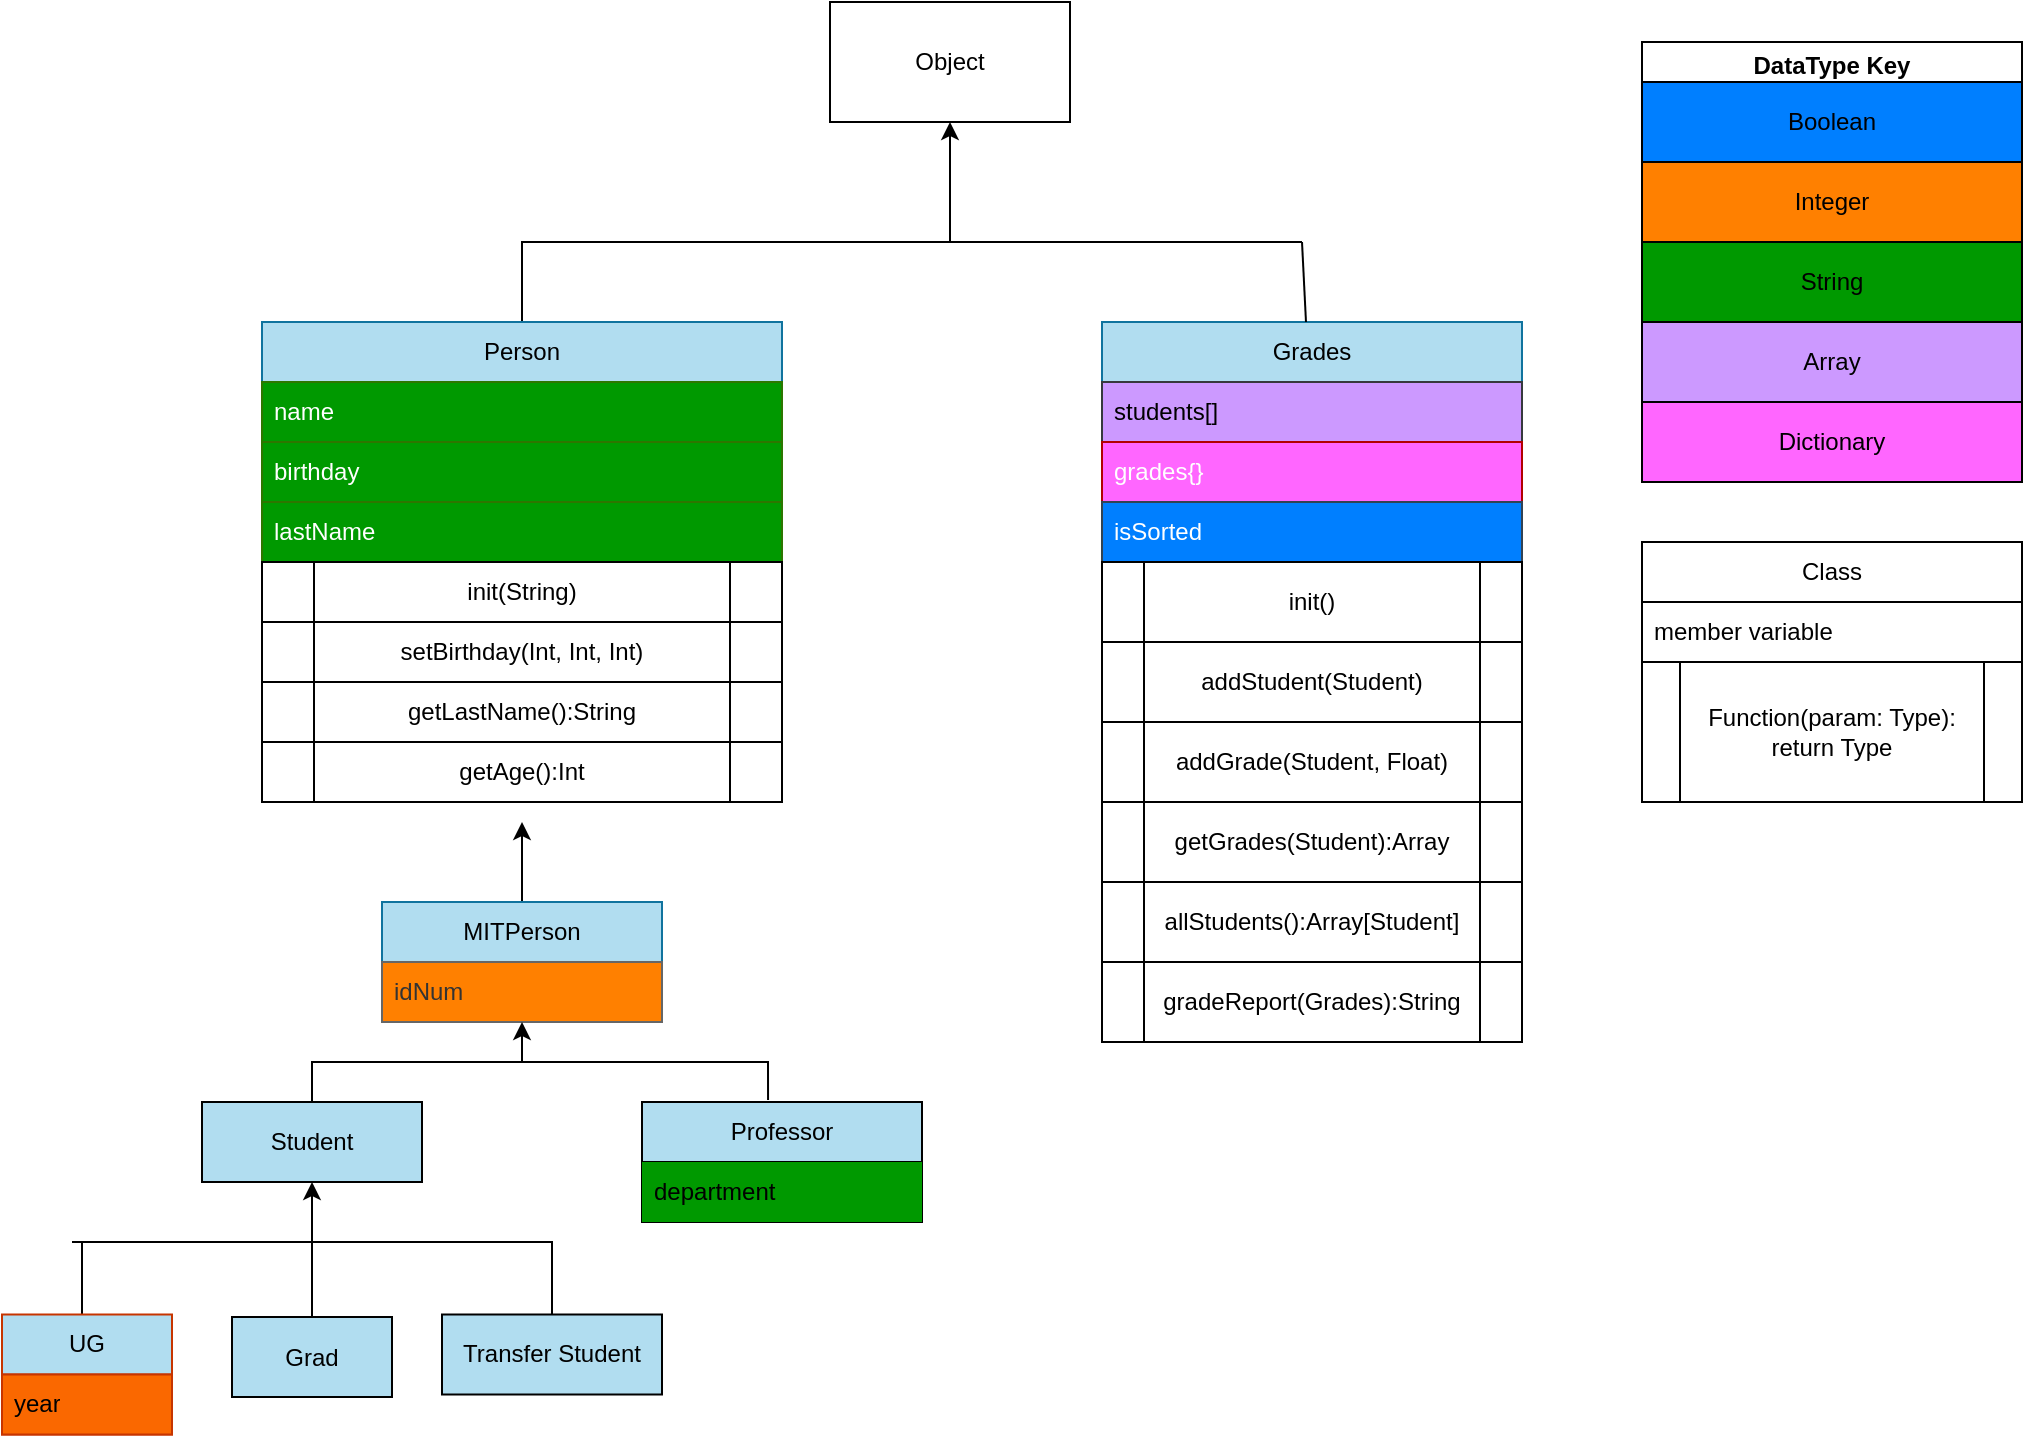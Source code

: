 <mxfile version="22.0.8" type="github">
  <diagram id="C5RBs43oDa-KdzZeNtuy" name="Page-1">
    <mxGraphModel dx="1727" dy="1802" grid="1" gridSize="10" guides="1" tooltips="1" connect="1" arrows="1" fold="1" page="1" pageScale="1" pageWidth="827" pageHeight="1169" math="0" shadow="0">
      <root>
        <mxCell id="WIyWlLk6GJQsqaUBKTNV-0" />
        <mxCell id="WIyWlLk6GJQsqaUBKTNV-1" parent="WIyWlLk6GJQsqaUBKTNV-0" />
        <mxCell id="EsNTAb_kacQ6BRdC6cRW-4" value="Object" style="rounded=0;whiteSpace=wrap;html=1;" vertex="1" parent="WIyWlLk6GJQsqaUBKTNV-1">
          <mxGeometry x="344" y="-40" width="120" height="60" as="geometry" />
        </mxCell>
        <mxCell id="EsNTAb_kacQ6BRdC6cRW-16" style="edgeStyle=orthogonalEdgeStyle;rounded=0;orthogonalLoop=1;jettySize=auto;html=1;exitX=0.5;exitY=0;exitDx=0;exitDy=0;entryX=0.5;entryY=1;entryDx=0;entryDy=0;" edge="1" parent="WIyWlLk6GJQsqaUBKTNV-1" source="EsNTAb_kacQ6BRdC6cRW-6" target="EsNTAb_kacQ6BRdC6cRW-4">
          <mxGeometry relative="1" as="geometry">
            <mxPoint x="300" y="50" as="targetPoint" />
            <Array as="points">
              <mxPoint x="190" y="80" />
              <mxPoint x="404" y="80" />
            </Array>
          </mxGeometry>
        </mxCell>
        <mxCell id="EsNTAb_kacQ6BRdC6cRW-6" value="Person" style="swimlane;fontStyle=0;childLayout=stackLayout;horizontal=1;startSize=30;horizontalStack=0;resizeParent=1;resizeParentMax=0;resizeLast=0;collapsible=1;marginBottom=0;whiteSpace=wrap;html=1;fillColor=#B1DDF0;strokeColor=#10739e;" vertex="1" parent="WIyWlLk6GJQsqaUBKTNV-1">
          <mxGeometry x="60" y="120" width="260" height="120" as="geometry">
            <mxRectangle x="120" y="120" width="60" height="30" as="alternateBounds" />
          </mxGeometry>
        </mxCell>
        <mxCell id="EsNTAb_kacQ6BRdC6cRW-8" value="name" style="text;strokeColor=#2D7600;fillColor=#009900;align=left;verticalAlign=middle;spacingLeft=4;spacingRight=4;overflow=hidden;points=[[0,0.5],[1,0.5]];portConstraint=eastwest;rotatable=0;whiteSpace=wrap;html=1;fontColor=#ffffff;" vertex="1" parent="EsNTAb_kacQ6BRdC6cRW-6">
          <mxGeometry y="30" width="260" height="30" as="geometry" />
        </mxCell>
        <mxCell id="EsNTAb_kacQ6BRdC6cRW-9" value="&lt;div&gt;birthday&lt;/div&gt;" style="text;strokeColor=#2D7600;fillColor=#009900;align=left;verticalAlign=middle;spacingLeft=4;spacingRight=4;overflow=hidden;points=[[0,0.5],[1,0.5]];portConstraint=eastwest;rotatable=0;whiteSpace=wrap;html=1;fontColor=#ffffff;" vertex="1" parent="EsNTAb_kacQ6BRdC6cRW-6">
          <mxGeometry y="60" width="260" height="30" as="geometry" />
        </mxCell>
        <mxCell id="EsNTAb_kacQ6BRdC6cRW-22" value="lastName" style="text;strokeColor=#2D7600;fillColor=#009900;align=left;verticalAlign=middle;spacingLeft=4;spacingRight=4;overflow=hidden;points=[[0,0.5],[1,0.5]];portConstraint=eastwest;rotatable=0;whiteSpace=wrap;html=1;fontColor=#ffffff;" vertex="1" parent="EsNTAb_kacQ6BRdC6cRW-6">
          <mxGeometry y="90" width="260" height="30" as="geometry" />
        </mxCell>
        <mxCell id="EsNTAb_kacQ6BRdC6cRW-10" value="&lt;div&gt;Grades&lt;/div&gt;" style="swimlane;fontStyle=0;childLayout=stackLayout;horizontal=1;startSize=30;horizontalStack=0;resizeParent=1;resizeParentMax=0;resizeLast=0;collapsible=1;marginBottom=0;whiteSpace=wrap;html=1;fillColor=#b1ddf0;strokeColor=#10739e;" vertex="1" parent="WIyWlLk6GJQsqaUBKTNV-1">
          <mxGeometry x="480" y="120" width="210" height="120" as="geometry" />
        </mxCell>
        <mxCell id="EsNTAb_kacQ6BRdC6cRW-11" value="students[]" style="text;strokeColor=#36393d;fillColor=#CC99FF;align=left;verticalAlign=middle;spacingLeft=4;spacingRight=4;overflow=hidden;points=[[0,0.5],[1,0.5]];portConstraint=eastwest;rotatable=0;whiteSpace=wrap;html=1;" vertex="1" parent="EsNTAb_kacQ6BRdC6cRW-10">
          <mxGeometry y="30" width="210" height="30" as="geometry" />
        </mxCell>
        <mxCell id="EsNTAb_kacQ6BRdC6cRW-12" value="grades{}" style="text;strokeColor=#B20000;fillColor=#FF66FF;align=left;verticalAlign=middle;spacingLeft=4;spacingRight=4;overflow=hidden;points=[[0,0.5],[1,0.5]];portConstraint=eastwest;rotatable=0;whiteSpace=wrap;html=1;fontColor=#ffffff;" vertex="1" parent="EsNTAb_kacQ6BRdC6cRW-10">
          <mxGeometry y="60" width="210" height="30" as="geometry" />
        </mxCell>
        <mxCell id="EsNTAb_kacQ6BRdC6cRW-13" value="isSorted" style="text;strokeColor=#314354;fillColor=#007FFF;align=left;verticalAlign=middle;spacingLeft=4;spacingRight=4;overflow=hidden;points=[[0,0.5],[1,0.5]];portConstraint=eastwest;rotatable=0;whiteSpace=wrap;html=1;fontColor=#ffffff;" vertex="1" parent="EsNTAb_kacQ6BRdC6cRW-10">
          <mxGeometry y="90" width="210" height="30" as="geometry" />
        </mxCell>
        <mxCell id="EsNTAb_kacQ6BRdC6cRW-28" style="edgeStyle=orthogonalEdgeStyle;rounded=0;orthogonalLoop=1;jettySize=auto;html=1;" edge="1" parent="WIyWlLk6GJQsqaUBKTNV-1" source="EsNTAb_kacQ6BRdC6cRW-24">
          <mxGeometry relative="1" as="geometry">
            <mxPoint x="190" y="370" as="targetPoint" />
          </mxGeometry>
        </mxCell>
        <mxCell id="EsNTAb_kacQ6BRdC6cRW-24" value="MITPerson" style="swimlane;fontStyle=0;childLayout=stackLayout;horizontal=1;startSize=30;horizontalStack=0;resizeParent=1;resizeParentMax=0;resizeLast=0;collapsible=1;marginBottom=0;whiteSpace=wrap;html=1;fillColor=#b1ddf0;strokeColor=#10739e;" vertex="1" parent="WIyWlLk6GJQsqaUBKTNV-1">
          <mxGeometry x="120" y="410" width="140" height="60" as="geometry" />
        </mxCell>
        <mxCell id="EsNTAb_kacQ6BRdC6cRW-25" value="idNum" style="text;strokeColor=#666666;fillColor=#FF8000;align=left;verticalAlign=middle;spacingLeft=4;spacingRight=4;overflow=hidden;points=[[0,0.5],[1,0.5]];portConstraint=eastwest;rotatable=0;whiteSpace=wrap;html=1;fontColor=#333333;" vertex="1" parent="EsNTAb_kacQ6BRdC6cRW-24">
          <mxGeometry y="30" width="140" height="30" as="geometry" />
        </mxCell>
        <mxCell id="EsNTAb_kacQ6BRdC6cRW-29" value="DataType Key" style="swimlane;whiteSpace=wrap;html=1;startSize=23;" vertex="1" parent="WIyWlLk6GJQsqaUBKTNV-1">
          <mxGeometry x="750" y="-20" width="190" height="220" as="geometry" />
        </mxCell>
        <mxCell id="EsNTAb_kacQ6BRdC6cRW-32" value="&lt;div&gt;Integer&lt;/div&gt;" style="rounded=0;whiteSpace=wrap;html=1;gradientColor=none;fillColor=#FF8000;" vertex="1" parent="EsNTAb_kacQ6BRdC6cRW-29">
          <mxGeometry y="60" width="190" height="40" as="geometry" />
        </mxCell>
        <mxCell id="EsNTAb_kacQ6BRdC6cRW-35" value="String" style="rounded=0;whiteSpace=wrap;html=1;gradientColor=none;fillColor=#009900;" vertex="1" parent="EsNTAb_kacQ6BRdC6cRW-29">
          <mxGeometry y="100" width="190" height="40" as="geometry" />
        </mxCell>
        <mxCell id="EsNTAb_kacQ6BRdC6cRW-37" value="&lt;div&gt;Array&lt;/div&gt;" style="rounded=0;whiteSpace=wrap;html=1;gradientColor=none;fillColor=#CC99FF;" vertex="1" parent="EsNTAb_kacQ6BRdC6cRW-29">
          <mxGeometry y="140" width="190" height="40" as="geometry" />
        </mxCell>
        <mxCell id="EsNTAb_kacQ6BRdC6cRW-39" value="&lt;div&gt;Boolean&lt;/div&gt;" style="rounded=0;whiteSpace=wrap;html=1;gradientColor=none;fillColor=#007FFF;" vertex="1" parent="EsNTAb_kacQ6BRdC6cRW-29">
          <mxGeometry y="20" width="190" height="40" as="geometry" />
        </mxCell>
        <mxCell id="EsNTAb_kacQ6BRdC6cRW-38" value="Dictionary" style="rounded=0;whiteSpace=wrap;html=1;gradientColor=none;fillColor=#FF66FF;" vertex="1" parent="EsNTAb_kacQ6BRdC6cRW-29">
          <mxGeometry y="180" width="190" height="40" as="geometry" />
        </mxCell>
        <mxCell id="EsNTAb_kacQ6BRdC6cRW-59" value="" style="edgeStyle=orthogonalEdgeStyle;rounded=0;orthogonalLoop=1;jettySize=auto;html=1;" edge="1" parent="WIyWlLk6GJQsqaUBKTNV-1" source="EsNTAb_kacQ6BRdC6cRW-46" target="EsNTAb_kacQ6BRdC6cRW-25">
          <mxGeometry relative="1" as="geometry">
            <Array as="points">
              <mxPoint x="85" y="490" />
              <mxPoint x="190" y="490" />
            </Array>
          </mxGeometry>
        </mxCell>
        <mxCell id="EsNTAb_kacQ6BRdC6cRW-46" value="Student" style="rounded=0;whiteSpace=wrap;html=1;fillColor=#B1DDF0;" vertex="1" parent="WIyWlLk6GJQsqaUBKTNV-1">
          <mxGeometry x="30" y="510" width="110" height="40" as="geometry" />
        </mxCell>
        <mxCell id="EsNTAb_kacQ6BRdC6cRW-48" value="Grad" style="rounded=0;whiteSpace=wrap;html=1;fillColor=#B1DDF0;" vertex="1" parent="WIyWlLk6GJQsqaUBKTNV-1">
          <mxGeometry x="45" y="617.5" width="80" height="40" as="geometry" />
        </mxCell>
        <mxCell id="EsNTAb_kacQ6BRdC6cRW-62" value="" style="edgeStyle=orthogonalEdgeStyle;rounded=0;orthogonalLoop=1;jettySize=auto;html=1;entryX=0.5;entryY=1;entryDx=0;entryDy=0;" edge="1" parent="WIyWlLk6GJQsqaUBKTNV-1" source="EsNTAb_kacQ6BRdC6cRW-49" target="EsNTAb_kacQ6BRdC6cRW-46">
          <mxGeometry relative="1" as="geometry">
            <mxPoint x="85" y="560" as="targetPoint" />
            <Array as="points">
              <mxPoint x="205" y="580" />
              <mxPoint x="85" y="580" />
            </Array>
          </mxGeometry>
        </mxCell>
        <mxCell id="EsNTAb_kacQ6BRdC6cRW-49" value="Transfer Student" style="rounded=0;whiteSpace=wrap;html=1;fillColor=#B1DDF0;" vertex="1" parent="WIyWlLk6GJQsqaUBKTNV-1">
          <mxGeometry x="150" y="616.25" width="110" height="40" as="geometry" />
        </mxCell>
        <mxCell id="EsNTAb_kacQ6BRdC6cRW-50" value="" style="endArrow=none;html=1;rounded=0;" edge="1" parent="WIyWlLk6GJQsqaUBKTNV-1">
          <mxGeometry width="50" height="50" relative="1" as="geometry">
            <mxPoint x="-35" y="580" as="sourcePoint" />
            <mxPoint x="205" y="580" as="targetPoint" />
            <Array as="points">
              <mxPoint x="90" y="580" />
            </Array>
          </mxGeometry>
        </mxCell>
        <mxCell id="EsNTAb_kacQ6BRdC6cRW-54" value="" style="endArrow=none;html=1;rounded=0;exitX=0.5;exitY=0;exitDx=0;exitDy=0;" edge="1" parent="WIyWlLk6GJQsqaUBKTNV-1">
          <mxGeometry width="50" height="50" relative="1" as="geometry">
            <mxPoint x="-25" y="618.75" as="sourcePoint" />
            <mxPoint x="-30" y="580" as="targetPoint" />
            <Array as="points">
              <mxPoint x="-30" y="620" />
            </Array>
          </mxGeometry>
        </mxCell>
        <mxCell id="EsNTAb_kacQ6BRdC6cRW-67" value="" style="endArrow=none;html=1;rounded=0;exitX=0.5;exitY=0;exitDx=0;exitDy=0;" edge="1" parent="WIyWlLk6GJQsqaUBKTNV-1" source="EsNTAb_kacQ6BRdC6cRW-48">
          <mxGeometry width="50" height="50" relative="1" as="geometry">
            <mxPoint x="220" y="500" as="sourcePoint" />
            <mxPoint x="85" y="580" as="targetPoint" />
          </mxGeometry>
        </mxCell>
        <mxCell id="EsNTAb_kacQ6BRdC6cRW-69" value="" style="endArrow=none;html=1;rounded=0;entryX=0.573;entryY=-0.025;entryDx=0;entryDy=0;entryPerimeter=0;" edge="1" parent="WIyWlLk6GJQsqaUBKTNV-1">
          <mxGeometry width="50" height="50" relative="1" as="geometry">
            <mxPoint x="190" y="490" as="sourcePoint" />
            <mxPoint x="313.03" y="509" as="targetPoint" />
            <Array as="points">
              <mxPoint x="313" y="490" />
            </Array>
          </mxGeometry>
        </mxCell>
        <mxCell id="EsNTAb_kacQ6BRdC6cRW-70" value="Professor" style="swimlane;fontStyle=0;childLayout=stackLayout;horizontal=1;startSize=30;horizontalStack=0;resizeParent=1;resizeParentMax=0;resizeLast=0;collapsible=1;marginBottom=0;whiteSpace=wrap;html=1;fillColor=#B1DDF0;" vertex="1" parent="WIyWlLk6GJQsqaUBKTNV-1">
          <mxGeometry x="250" y="510" width="140" height="60" as="geometry" />
        </mxCell>
        <mxCell id="EsNTAb_kacQ6BRdC6cRW-71" value="department" style="text;strokeColor=none;fillColor=#009900;align=left;verticalAlign=middle;spacingLeft=4;spacingRight=4;overflow=hidden;points=[[0,0.5],[1,0.5]];portConstraint=eastwest;rotatable=0;whiteSpace=wrap;html=1;" vertex="1" parent="EsNTAb_kacQ6BRdC6cRW-70">
          <mxGeometry y="30" width="140" height="30" as="geometry" />
        </mxCell>
        <mxCell id="EsNTAb_kacQ6BRdC6cRW-74" value="UG" style="swimlane;fontStyle=0;childLayout=stackLayout;horizontal=1;startSize=30;horizontalStack=0;resizeParent=1;resizeParentMax=0;resizeLast=0;collapsible=1;marginBottom=0;whiteSpace=wrap;html=1;fillColor=#B1DDF0;fontColor=#000000;strokeColor=#C73500;" vertex="1" parent="WIyWlLk6GJQsqaUBKTNV-1">
          <mxGeometry x="-70" y="616.25" width="85" height="60" as="geometry" />
        </mxCell>
        <mxCell id="EsNTAb_kacQ6BRdC6cRW-75" value="year" style="text;strokeColor=#C73500;fillColor=#fa6800;align=left;verticalAlign=middle;spacingLeft=4;spacingRight=4;overflow=hidden;points=[[0,0.5],[1,0.5]];portConstraint=eastwest;rotatable=0;whiteSpace=wrap;html=1;fontColor=#000000;" vertex="1" parent="EsNTAb_kacQ6BRdC6cRW-74">
          <mxGeometry y="30" width="85" height="30" as="geometry" />
        </mxCell>
        <mxCell id="EsNTAb_kacQ6BRdC6cRW-84" value="" style="endArrow=none;html=1;rounded=0;" edge="1" parent="WIyWlLk6GJQsqaUBKTNV-1">
          <mxGeometry width="50" height="50" relative="1" as="geometry">
            <mxPoint x="580" y="80" as="sourcePoint" />
            <mxPoint x="400" y="80" as="targetPoint" />
          </mxGeometry>
        </mxCell>
        <mxCell id="EsNTAb_kacQ6BRdC6cRW-85" value="" style="endArrow=none;html=1;rounded=0;" edge="1" parent="WIyWlLk6GJQsqaUBKTNV-1" source="EsNTAb_kacQ6BRdC6cRW-10">
          <mxGeometry width="50" height="50" relative="1" as="geometry">
            <mxPoint x="310" y="250" as="sourcePoint" />
            <mxPoint x="580" y="80" as="targetPoint" />
          </mxGeometry>
        </mxCell>
        <mxCell id="EsNTAb_kacQ6BRdC6cRW-87" value="Class" style="swimlane;fontStyle=0;childLayout=stackLayout;horizontal=1;startSize=30;horizontalStack=0;resizeParent=1;resizeParentMax=0;resizeLast=0;collapsible=1;marginBottom=0;whiteSpace=wrap;html=1;" vertex="1" parent="WIyWlLk6GJQsqaUBKTNV-1">
          <mxGeometry x="750" y="230" width="190" height="130" as="geometry" />
        </mxCell>
        <mxCell id="EsNTAb_kacQ6BRdC6cRW-88" value="&lt;div&gt;member variable&lt;/div&gt;" style="text;strokeColor=none;fillColor=none;align=left;verticalAlign=middle;spacingLeft=4;spacingRight=4;overflow=hidden;points=[[0,0.5],[1,0.5]];portConstraint=eastwest;rotatable=0;whiteSpace=wrap;html=1;" vertex="1" parent="EsNTAb_kacQ6BRdC6cRW-87">
          <mxGeometry y="30" width="190" height="30" as="geometry" />
        </mxCell>
        <mxCell id="EsNTAb_kacQ6BRdC6cRW-86" value="&lt;div&gt;Function(param: Type): return Type&lt;br&gt;&lt;/div&gt;" style="shape=process;whiteSpace=wrap;html=1;backgroundOutline=1;" vertex="1" parent="EsNTAb_kacQ6BRdC6cRW-87">
          <mxGeometry y="60" width="190" height="70" as="geometry" />
        </mxCell>
        <mxCell id="EsNTAb_kacQ6BRdC6cRW-91" value="&lt;div&gt;init()&lt;/div&gt;" style="shape=process;whiteSpace=wrap;html=1;backgroundOutline=1;" vertex="1" parent="WIyWlLk6GJQsqaUBKTNV-1">
          <mxGeometry x="480" y="240" width="210" height="40" as="geometry" />
        </mxCell>
        <mxCell id="EsNTAb_kacQ6BRdC6cRW-93" value="addStudent(Student)" style="shape=process;whiteSpace=wrap;html=1;backgroundOutline=1;" vertex="1" parent="WIyWlLk6GJQsqaUBKTNV-1">
          <mxGeometry x="480" y="280" width="210" height="40" as="geometry" />
        </mxCell>
        <mxCell id="EsNTAb_kacQ6BRdC6cRW-95" value="addGrade(Student, Float)" style="shape=process;whiteSpace=wrap;html=1;backgroundOutline=1;" vertex="1" parent="WIyWlLk6GJQsqaUBKTNV-1">
          <mxGeometry x="480" y="320" width="210" height="40" as="geometry" />
        </mxCell>
        <mxCell id="EsNTAb_kacQ6BRdC6cRW-96" value="getGrades(Student):Array" style="shape=process;whiteSpace=wrap;html=1;backgroundOutline=1;" vertex="1" parent="WIyWlLk6GJQsqaUBKTNV-1">
          <mxGeometry x="480" y="360" width="210" height="40" as="geometry" />
        </mxCell>
        <mxCell id="EsNTAb_kacQ6BRdC6cRW-97" value="allStudents():Array[Student]" style="shape=process;whiteSpace=wrap;html=1;backgroundOutline=1;" vertex="1" parent="WIyWlLk6GJQsqaUBKTNV-1">
          <mxGeometry x="480" y="400" width="210" height="40" as="geometry" />
        </mxCell>
        <mxCell id="EsNTAb_kacQ6BRdC6cRW-98" value="gradeReport(Grades):String" style="shape=process;whiteSpace=wrap;html=1;backgroundOutline=1;" vertex="1" parent="WIyWlLk6GJQsqaUBKTNV-1">
          <mxGeometry x="480" y="440" width="210" height="40" as="geometry" />
        </mxCell>
        <mxCell id="EsNTAb_kacQ6BRdC6cRW-100" value="init(String)" style="shape=process;whiteSpace=wrap;html=1;backgroundOutline=1;" vertex="1" parent="WIyWlLk6GJQsqaUBKTNV-1">
          <mxGeometry x="60" y="240" width="260" height="30" as="geometry" />
        </mxCell>
        <mxCell id="EsNTAb_kacQ6BRdC6cRW-101" value="setBirthday(Int, Int, Int)" style="shape=process;whiteSpace=wrap;html=1;backgroundOutline=1;" vertex="1" parent="WIyWlLk6GJQsqaUBKTNV-1">
          <mxGeometry x="60" y="270" width="260" height="30" as="geometry" />
        </mxCell>
        <mxCell id="EsNTAb_kacQ6BRdC6cRW-102" value="getLastName():String" style="shape=process;whiteSpace=wrap;html=1;backgroundOutline=1;" vertex="1" parent="WIyWlLk6GJQsqaUBKTNV-1">
          <mxGeometry x="60" y="300" width="260" height="30" as="geometry" />
        </mxCell>
        <mxCell id="EsNTAb_kacQ6BRdC6cRW-103" value="getAge():Int" style="shape=process;whiteSpace=wrap;html=1;backgroundOutline=1;" vertex="1" parent="WIyWlLk6GJQsqaUBKTNV-1">
          <mxGeometry x="60" y="330" width="260" height="30" as="geometry" />
        </mxCell>
      </root>
    </mxGraphModel>
  </diagram>
</mxfile>
